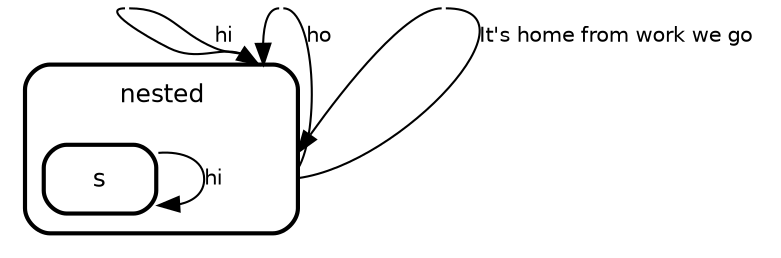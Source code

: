 digraph "state transitions" {
  fontname="Helvetica" fontsize=12 penwidth=2.0 splines=true ordering=out compound=true overlap=scale nodesep=0.3 ranksep=0.1
  node [shape=plaintext style=filled fillcolor="#FFFFFF01" fontname=Helvetica fontsize=12 penwidth=2.0]
  edge [fontname=Helvetica fontsize=10]

    "self_tr_nested_nested_1" [shape=point style=invis width=0 height=0 fixedsize=true]
    "self_tr_nested_nested_2" [shape=point style=invis width=0 height=0 fixedsize=true]
    "self_tr_nested_nested_3" [shape=point style=invis width=0 height=0 fixedsize=true]
    subgraph "cluster_nested" {
      class="state regular" label= <
      <table cellborder="0" border="0">
        <tr><td>nested</td></tr>
      </table>
      > style=rounded penwidth=2.0
      "nested" [shape=point style=invis margin=0 width=0 height=0 fixedsize=true]
        "s" [margin=0 class="state regular" color="black" label= <
      <table align="center" cellborder="0" border="2" style="rounded" width="48">
        <tr><td width="48" cellpadding="7">s</td></tr>
      </table>
    >]
  
    }

      "nested" -> "self_tr_nested_nested_1" [label="hi   \l" arrowhead=none tailport="e" headport="e" ltail="cluster_nested" class="transition"]
      "self_tr_nested_nested_1" -> "nested" [lhead="cluster_nested" tailport="w" class="transition"]
      "nested" -> "self_tr_nested_nested_2" [label="ho   \l" arrowhead=none tailport="e" headport="e" ltail="cluster_nested" class="transition"]
      "self_tr_nested_nested_2" -> "nested" [lhead="cluster_nested" tailport="w" class="transition"]
      "nested" -> "self_tr_nested_nested_3" [label="It's home from work we go   \l" arrowhead=none tailport="e" headport="e" ltail="cluster_nested" class="transition"]
      "self_tr_nested_nested_3" -> "nested" [lhead="cluster_nested" tailport="w" class="transition"]
    "s" -> "s" [label="hi   \l" class="transition"]
}
